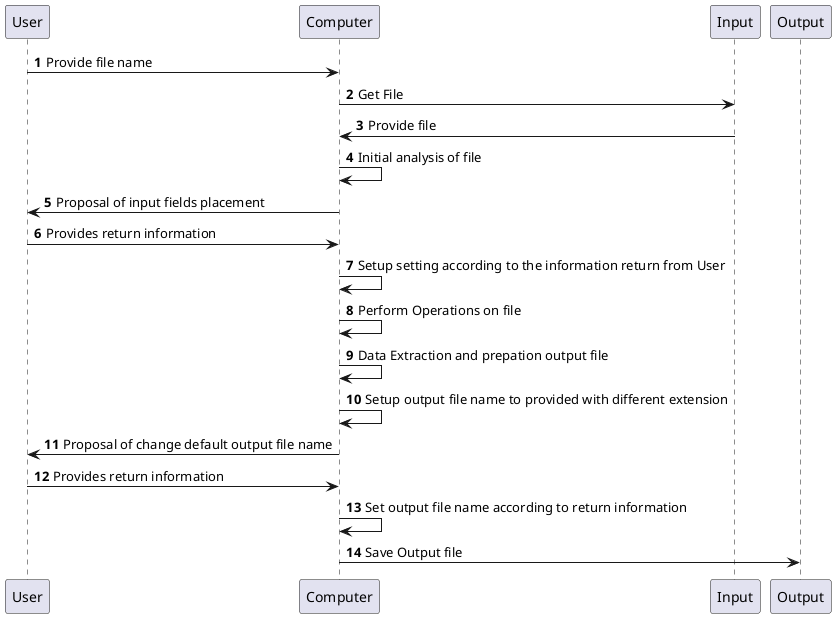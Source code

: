 @startuml
'https://plantuml.com/sequence-diagram

autonumber

User -> Computer: Provide file name
Computer -> Input: Get File
Input -> Computer: Provide file
Computer -> Computer: Initial analysis of file
Computer -> User: Proposal of input fields placement
User -> Computer: Provides return information
Computer -> Computer: Setup setting according to the information return from User
Computer -> Computer: Perform Operations on file
Computer -> Computer: Data Extraction and prepation output file
Computer -> Computer: Setup output file name to provided with different extension
Computer -> User: Proposal of change default output file name
User -> Computer: Provides return information
Computer -> Computer: Set output file name according to return information
Computer -> Output: Save Output file

@enduml
